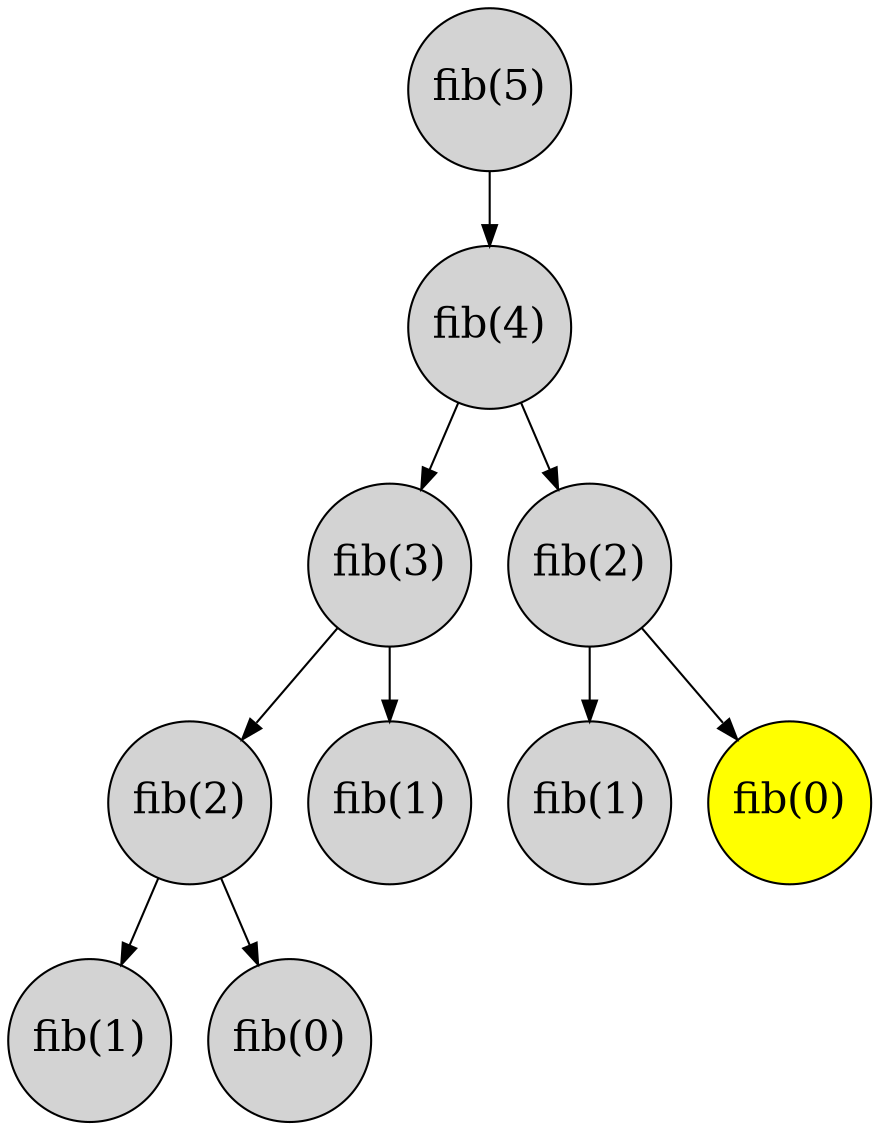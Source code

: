 digraph G {
  graph [dpi=300];
  node [shape=circle, width=1.0, height=1.0, fontsize=20];
  node0 [label="fib(5)", style=filled, fillcolor=lightgray];
  node1 [label="fib(4)", style=filled, fillcolor=lightgray];
  node0 -> node1;
  node2 [label="fib(3)", style=filled, fillcolor=lightgray];
  node1 -> node2;
  node3 [label="fib(2)", style=filled, fillcolor=lightgray];
  node2 -> node3;
  node4 [label="fib(1)", style=filled, fillcolor=lightgray];
  node3 -> node4;
  node5 [label="fib(0)", style=filled, fillcolor=lightgray];
  node3 -> node5;
  node6 [label="fib(1)", style=filled, fillcolor=lightgray];
  node2 -> node6;
  node7 [label="fib(2)", style=filled, fillcolor=lightgray];
  node1 -> node7;
  node8 [label="fib(1)", style=filled, fillcolor=lightgray];
  node7 -> node8;
  node9 [label="fib(0)", style=filled, fillcolor=yellow];
  node7 -> node9;
}

